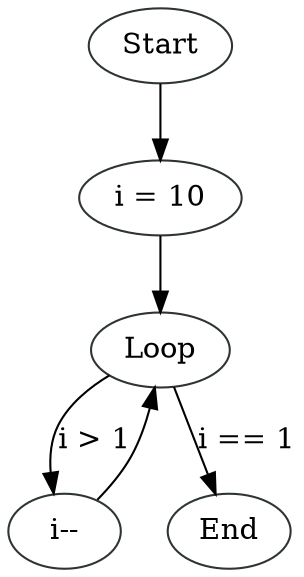 digraph DecrementingLoop {
node1 [label="Start", color="#2e3436"]
node2 [label="i = 10", color="#2e3436"]
node3 [label="Loop", color="#2e3436"]
node4 [label="i--", color="#2e3436"]
node5 [label="End", color="#2e3436"]

node1 -> node2
node2 -> node3
node3 -> node4 [label="i > 1"]
node3 -> node5 [label="i == 1"]
node4 -> node3
}
